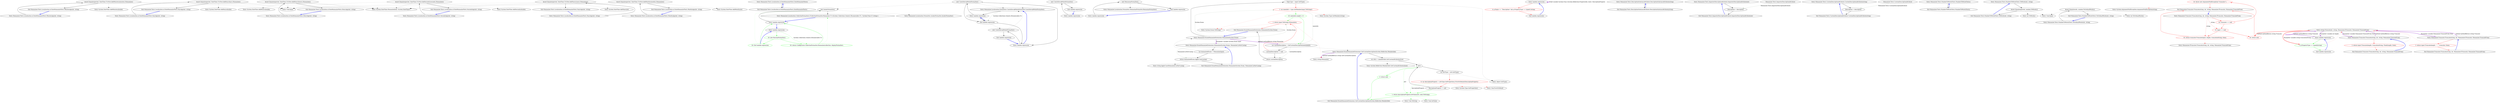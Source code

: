 digraph  {
m3_6 [cluster="System.DateTime.Humanize(bool, System.DateTime?)", file="DateHumanizeTests.cs", label="Entry System.DateTime.Humanize(bool, System.DateTime?)", span="17-17"];
m3_12 [cluster="Humanizer.Tests.Localisation.nl.DateHumanizeTests.MinutesAgo(int, string)", file="DateHumanizeTests.cs", label="Entry Humanizer.Tests.Localisation.nl.DateHumanizeTests.MinutesAgo(int, string)", span="35-35"];
m3_13 [cluster="Humanizer.Tests.Localisation.nl.DateHumanizeTests.MinutesAgo(int, string)", file="DateHumanizeTests.cs", label="Assert.Equal(expected, DateTime.UtcNow.AddMinutes(minutes).Humanize())", span="37-37"];
m3_14 [cluster="Humanizer.Tests.Localisation.nl.DateHumanizeTests.MinutesAgo(int, string)", file="DateHumanizeTests.cs", label="Exit Humanizer.Tests.Localisation.nl.DateHumanizeTests.MinutesAgo(int, string)", span="35-35"];
m3_19 [cluster="System.DateTime.AddMonths(int)", file="DateHumanizeTests.cs", label="Entry System.DateTime.AddMonths(int)", span="0-0"];
m3_2 [cluster="Humanizer.Tests.Localisation.nl.DateHumanizeTests.DaysAgo(int, string)", file="DateHumanizeTests.cs", label="Entry Humanizer.Tests.Localisation.nl.DateHumanizeTests.DaysAgo(int, string)", span="15-15"];
m3_3 [cluster="Humanizer.Tests.Localisation.nl.DateHumanizeTests.DaysAgo(int, string)", file="DateHumanizeTests.cs", label="Assert.Equal(expected, DateTime.UtcNow.AddDays(days).Humanize())", span="17-17"];
m3_4 [cluster="Humanizer.Tests.Localisation.nl.DateHumanizeTests.DaysAgo(int, string)", file="DateHumanizeTests.cs", label="Exit Humanizer.Tests.Localisation.nl.DateHumanizeTests.DaysAgo(int, string)", span="15-15"];
m3_15 [cluster="System.DateTime.AddMinutes(double)", file="DateHumanizeTests.cs", label="Entry System.DateTime.AddMinutes(double)", span="0-0"];
m3_23 [cluster="System.DateTime.AddSeconds(double)", file="DateHumanizeTests.cs", label="Entry System.DateTime.AddSeconds(double)", span="0-0"];
m3_27 [cluster="System.DateTime.AddYears(int)", file="DateHumanizeTests.cs", label="Entry System.DateTime.AddYears(int)", span="0-0"];
m3_0 [cluster="Humanizer.Tests.Localisation.nl.DateHumanizeTests.DateHumanizeTests()", file="DateHumanizeTests.cs", label="Entry Humanizer.Tests.Localisation.nl.DateHumanizeTests.DateHumanizeTests()", span="8-8"];
m3_1 [cluster="Humanizer.Tests.Localisation.nl.DateHumanizeTests.DateHumanizeTests()", file="DateHumanizeTests.cs", label="Exit Humanizer.Tests.Localisation.nl.DateHumanizeTests.DateHumanizeTests()", span="8-8"];
m3_8 [cluster="Humanizer.Tests.Localisation.nl.DateHumanizeTests.HoursAgo(int, string)", file="DateHumanizeTests.cs", label="Entry Humanizer.Tests.Localisation.nl.DateHumanizeTests.HoursAgo(int, string)", span="25-25"];
m3_9 [cluster="Humanizer.Tests.Localisation.nl.DateHumanizeTests.HoursAgo(int, string)", file="DateHumanizeTests.cs", label="Assert.Equal(expected, DateTime.UtcNow.AddHours(hours).Humanize())", span="27-27"];
m3_10 [cluster="Humanizer.Tests.Localisation.nl.DateHumanizeTests.HoursAgo(int, string)", file="DateHumanizeTests.cs", label="Exit Humanizer.Tests.Localisation.nl.DateHumanizeTests.HoursAgo(int, string)", span="25-25"];
m3_7 [cluster="Unk.Equal", file="DateHumanizeTests.cs", label="Entry Unk.Equal", span=""];
m3_20 [cluster="Humanizer.Tests.Localisation.nl.DateHumanizeTests.SecondsAgo(int, string)", file="DateHumanizeTests.cs", label="Entry Humanizer.Tests.Localisation.nl.DateHumanizeTests.SecondsAgo(int, string)", span="55-55"];
m3_21 [cluster="Humanizer.Tests.Localisation.nl.DateHumanizeTests.SecondsAgo(int, string)", file="DateHumanizeTests.cs", label="Assert.Equal(expected, DateTime.UtcNow.AddSeconds(seconds).Humanize())", span="57-57"];
m3_22 [cluster="Humanizer.Tests.Localisation.nl.DateHumanizeTests.SecondsAgo(int, string)", file="DateHumanizeTests.cs", label="Exit Humanizer.Tests.Localisation.nl.DateHumanizeTests.SecondsAgo(int, string)", span="55-55"];
m3_24 [cluster="Humanizer.Tests.Localisation.nl.DateHumanizeTests.YearsAgo(int, string)", file="DateHumanizeTests.cs", label="Entry Humanizer.Tests.Localisation.nl.DateHumanizeTests.YearsAgo(int, string)", span="65-65"];
m3_25 [cluster="Humanizer.Tests.Localisation.nl.DateHumanizeTests.YearsAgo(int, string)", file="DateHumanizeTests.cs", label="Assert.Equal(expected, DateTime.UtcNow.AddYears(years).Humanize())", span="67-67"];
m3_26 [cluster="Humanizer.Tests.Localisation.nl.DateHumanizeTests.YearsAgo(int, string)", file="DateHumanizeTests.cs", label="Exit Humanizer.Tests.Localisation.nl.DateHumanizeTests.YearsAgo(int, string)", span="65-65"];
m3_16 [cluster="Humanizer.Tests.Localisation.nl.DateHumanizeTests.MonthsAgo(int, string)", file="DateHumanizeTests.cs", label="Entry Humanizer.Tests.Localisation.nl.DateHumanizeTests.MonthsAgo(int, string)", span="45-45"];
m3_17 [cluster="Humanizer.Tests.Localisation.nl.DateHumanizeTests.MonthsAgo(int, string)", file="DateHumanizeTests.cs", label="Assert.Equal(expected, DateTime.UtcNow.AddMonths(months).Humanize())", span="47-47"];
m3_18 [cluster="Humanizer.Tests.Localisation.nl.DateHumanizeTests.MonthsAgo(int, string)", file="DateHumanizeTests.cs", label="Exit Humanizer.Tests.Localisation.nl.DateHumanizeTests.MonthsAgo(int, string)", span="45-45"];
m3_5 [cluster="System.DateTime.AddDays(double)", file="DateHumanizeTests.cs", label="Entry System.DateTime.AddDays(double)", span="0-0"];
m3_11 [cluster="System.DateTime.AddHours(double)", file="DateHumanizeTests.cs", label="Entry System.DateTime.AddHours(double)", span="0-0"];
m6_9 [cluster="lambda expression", file="EnglishNumberToWordsConverter.cs", label="new ArabicFormatter()", span="18-18"];
m6_20 [cluster="lambda expression", file="EnglishNumberToWordsConverter.cs", label="new CzechSlovakPolishFormatter()", span="21-21"];
m6_7 [cluster="Humanizer.CollectionHumanizeExtensions.Humanize<T>(System.Collections.Generic.IEnumerable<T>, System.Func<T, string>)", color=green, community=0, file="EnglishNumberToWordsConverter.cs", label="20: return Configurator.CollectionFormatter.Humanize(collection, displayFormatter);", span="32-32"];
m6_3 [cluster="Humanizer.Localisation.Formatters.RomanianFormatter.RomanianFormatter()", file="EnglishNumberToWordsConverter.cs", label="Entry Humanizer.Localisation.Formatters.RomanianFormatter.RomanianFormatter()", span="2-2"];
m6_15 [cluster="Humanizer.Localisation.Formatters.CzechSlovakPolishFormatter.CzechSlovakPolishFormatter()", file="EnglishNumberToWordsConverter.cs", label="Entry Humanizer.Localisation.Formatters.CzechSlovakPolishFormatter.CzechSlovakPolishFormatter()", span="2-2"];
m6_17 [cluster="lambda expression", file="EnglishNumberToWordsConverter.cs", label="new CzechSlovakPolishFormatter()", span="20-20"];
m6_16 [cluster="lambda expression", file="EnglishNumberToWordsConverter.cs", label="Entry lambda expression", span="20-20"];
m6_18 [cluster="lambda expression", file="EnglishNumberToWordsConverter.cs", label="Exit lambda expression", span="20-20"];
m6_19 [cluster="lambda expression", file="EnglishNumberToWordsConverter.cs", label="Entry lambda expression", span="21-21"];
m6_4 [cluster="lambda expression", file="EnglishNumberToWordsConverter.cs", label="Entry lambda expression", span="17-17"];
m6_5 [cluster="lambda expression", color=green, community=0, file="EnglishNumberToWordsConverter.cs", label="20: new RussianFormatter()", span="17-17"];
m6_6 [cluster="lambda expression", color=green, community=0, file="EnglishNumberToWordsConverter.cs", label="20: Exit lambda expression", span="17-17"];
m6_8 [cluster="lambda expression", file="EnglishNumberToWordsConverter.cs", label="Entry lambda expression", span="18-18"];
m6_11 [cluster="Humanizer.Localisation.Formatters.ArabicFormatter.ArabicFormatter()", file="EnglishNumberToWordsConverter.cs", label="Entry Humanizer.Localisation.Formatters.ArabicFormatter.ArabicFormatter()", span="2-2"];
m6_0 [cluster="lambda expression", file="EnglishNumberToWordsConverter.cs", label="Entry lambda expression", span="16-16"];
m6_1 [cluster="lambda expression", file="EnglishNumberToWordsConverter.cs", label="new RomanianFormatter()", span="16-16"];
m6_2 [cluster="lambda expression", file="EnglishNumberToWordsConverter.cs", label="Exit lambda expression", span="16-16"];
m6_10 [cluster="Humanizer.Localisation.CollectionFormatters.ICollectionFormatter.Humanize<T>(System.Collections.Generic.IEnumerable<T>, System.Func<T, string>)", file="EnglishNumberToWordsConverter.cs", label="Entry Humanizer.Localisation.CollectionFormatters.ICollectionFormatter.Humanize<T>(System.Collections.Generic.IEnumerable<T>, System.Func<T, string>)", span="20-20"];
m6_12 [cluster="lambda expression", file="EnglishNumberToWordsConverter.cs", label="Entry lambda expression", span="19-19"];
m6_13 [cluster="lambda expression", file="EnglishNumberToWordsConverter.cs", label="new CzechSlovakPolishFormatter()", span="19-19"];
m6_14 [cluster="lambda expression", file="EnglishNumberToWordsConverter.cs", label="Exit lambda expression", span="19-19"];
m6_21 [cluster="lambda expression", file="EnglishNumberToWordsConverter.cs", label="Exit lambda expression", span="21-21"];
m7_16 [cluster="string.Humanize()", file="EnumHumanizeExtensions.cs", label="Entry string.Humanize()", span="47-47"];
m7_25 [cluster="System.Reflection.MemberInfo.GetCustomAttributes(bool)", file="EnumHumanizeExtensions.cs", label="Entry System.Reflection.MemberInfo.GetCustomAttributes(bool)", span="0-0"];
m7_34 [cluster="string.ApplyCase(Humanizer.LetterCasing)", file="EnumHumanizeExtensions.cs", label="Entry string.ApplyCase(Humanizer.LetterCasing)", span="15-15"];
m7_13 [cluster="System.Enum.ToString()", file="EnumHumanizeExtensions.cs", label="Entry System.Enum.ToString()", span="0-0"];
m7_28 [cluster="Unk.GetValue", file="EnumHumanizeExtensions.cs", label="Entry Unk.GetValue", span=""];
m7_30 [cluster="Humanizer.EnumHumanizeExtensions.Humanize(System.Enum, Humanizer.LetterCasing)", file="EnumHumanizeExtensions.cs", label="Entry Humanizer.EnumHumanizeExtensions.Humanize(System.Enum, Humanizer.LetterCasing)", span="56-56"];
m7_31 [cluster="Humanizer.EnumHumanizeExtensions.Humanize(System.Enum, Humanizer.LetterCasing)", file="EnumHumanizeExtensions.cs", label="var humanizedEnum = Humanize(input)", span="58-58"];
m7_32 [cluster="Humanizer.EnumHumanizeExtensions.Humanize(System.Enum, Humanizer.LetterCasing)", file="EnumHumanizeExtensions.cs", label="return humanizedEnum.ApplyCase(casing);", span="60-60"];
m7_33 [cluster="Humanizer.EnumHumanizeExtensions.Humanize(System.Enum, Humanizer.LetterCasing)", file="EnumHumanizeExtensions.cs", label="Exit Humanizer.EnumHumanizeExtensions.Humanize(System.Enum, Humanizer.LetterCasing)", span="56-56"];
m7_14 [cluster="System.Type.GetMember(string)", file="EnumHumanizeExtensions.cs", label="Entry System.Type.GetMember(string)", span="0-0"];
m7_15 [cluster="Humanizer.EnumHumanizeExtensions.GetCustomDescription(System.Reflection.MemberInfo)", file="EnumHumanizeExtensions.cs", label="Entry Humanizer.EnumHumanizeExtensions.GetCustomDescription(System.Reflection.MemberInfo)", span="35-35"];
m7_17 [cluster="Humanizer.EnumHumanizeExtensions.GetCustomDescription(System.Reflection.MemberInfo)", file="EnumHumanizeExtensions.cs", label="var attrs = memberInfo.GetCustomAttributes(true)", span="37-37"];
m7_18 [cluster="Humanizer.EnumHumanizeExtensions.GetCustomDescription(System.Reflection.MemberInfo)", file="EnumHumanizeExtensions.cs", label=attrs, span="39-39"];
m7_19 [cluster="Humanizer.EnumHumanizeExtensions.GetCustomDescription(System.Reflection.MemberInfo)", file="EnumHumanizeExtensions.cs", label="var attrType = attr.GetType()", span="41-41"];
m7_23 [cluster="Humanizer.EnumHumanizeExtensions.GetCustomDescription(System.Reflection.MemberInfo)", color=green, community=0, file="EnumHumanizeExtensions.cs", label="3: return null;", span="47-47"];
m7_22 [cluster="Humanizer.EnumHumanizeExtensions.GetCustomDescription(System.Reflection.MemberInfo)", color=green, community=0, file="EnumHumanizeExtensions.cs", label="1: return descriptionProperty.GetValue(attr, null).ToString();", span="44-44"];
m7_20 [cluster="Humanizer.EnumHumanizeExtensions.GetCustomDescription(System.Reflection.MemberInfo)", color=red, community=0, file="EnumHumanizeExtensions.cs", label="6: var descriptionProperty = attrType.GetProperties().FirstOrDefault(DescriptionProperty)", span="42-42"];
m7_21 [cluster="Humanizer.EnumHumanizeExtensions.GetCustomDescription(System.Reflection.MemberInfo)", file="EnumHumanizeExtensions.cs", label="descriptionProperty != null", span="43-43"];
m7_24 [cluster="Humanizer.EnumHumanizeExtensions.GetCustomDescription(System.Reflection.MemberInfo)", file="EnumHumanizeExtensions.cs", label="Exit Humanizer.EnumHumanizeExtensions.GetCustomDescription(System.Reflection.MemberInfo)", span="35-35"];
m7_26 [cluster="System.Type.GetProperties()", file="EnumHumanizeExtensions.cs", label="Entry System.Type.GetProperties()", span="0-0"];
m7_12 [cluster="object.GetType()", file="EnumHumanizeExtensions.cs", label="Entry object.GetType()", span="0-0"];
m7_0 [cluster="lambda expression", file="EnumHumanizeExtensions.cs", label="Entry lambda expression", span="11-11"];
m7_1 [cluster="lambda expression", color=red, community=0, file="EnumHumanizeExtensions.cs", label="4: p.Name == ''Description'' && p.PropertyType == typeof (string)", span="11-11"];
m7_2 [cluster="lambda expression", file="EnumHumanizeExtensions.cs", label="Exit lambda expression", span="11-11"];
m7_27 [cluster="Unk.FirstOrDefault", file="EnumHumanizeExtensions.cs", label="Entry Unk.FirstOrDefault", span=""];
m7_29 [cluster="Unk.ToString", file="EnumHumanizeExtensions.cs", label="Entry Unk.ToString", span=""];
m7_3 [cluster="Humanizer.EnumHumanizeExtensions.Humanize(System.Enum)", file="EnumHumanizeExtensions.cs", label="Entry Humanizer.EnumHumanizeExtensions.Humanize(System.Enum)", span="18-18"];
m7_4 [cluster="Humanizer.EnumHumanizeExtensions.Humanize(System.Enum)", file="EnumHumanizeExtensions.cs", label="Type type = input.GetType()", span="20-20"];
m7_5 [cluster="Humanizer.EnumHumanizeExtensions.Humanize(System.Enum)", color=red, community=0, file="EnumHumanizeExtensions.cs", label="1: var memInfo = type.GetMember(input.ToString())", span="21-21"];
m7_10 [cluster="Humanizer.EnumHumanizeExtensions.Humanize(System.Enum)", color=red, community=0, file="EnumHumanizeExtensions.cs", label="1: return input.ToString().Humanize();", span="31-31"];
m7_6 [cluster="Humanizer.EnumHumanizeExtensions.Humanize(System.Enum)", color=green, community=0, file="EnumHumanizeExtensions.cs", label="18: memInfo.Length > 0", span="23-23"];
m7_7 [cluster="Humanizer.EnumHumanizeExtensions.Humanize(System.Enum)", file="EnumHumanizeExtensions.cs", label="var customDescription = GetCustomDescription(memInfo[0])", span="25-25"];
m7_8 [cluster="Humanizer.EnumHumanizeExtensions.Humanize(System.Enum)", file="EnumHumanizeExtensions.cs", label="customDescription != null", span="27-27"];
m7_9 [cluster="Humanizer.EnumHumanizeExtensions.Humanize(System.Enum)", file="EnumHumanizeExtensions.cs", label="return customDescription;", span="28-28"];
m7_11 [cluster="Humanizer.EnumHumanizeExtensions.Humanize(System.Enum)", file="EnumHumanizeExtensions.cs", label="Exit Humanizer.EnumHumanizeExtensions.Humanize(System.Enum)", span="18-18"];
m9_6 [cluster="Humanizer.Tests.DescriptionSubclassAttribute.DescriptionSubclassAttribute(string)", file="EnumUnderTest.cs", label="Entry Humanizer.Tests.DescriptionSubclassAttribute.DescriptionSubclassAttribute(string)", span="52-52"];
m9_7 [cluster="Humanizer.Tests.DescriptionSubclassAttribute.DescriptionSubclassAttribute(string)", file="EnumUnderTest.cs", label="Exit Humanizer.Tests.DescriptionSubclassAttribute.DescriptionSubclassAttribute(string)", span="52-52"];
m9_0 [cluster="Humanizer.Tests.ImposterDescriptionAttribute.ImposterDescriptionAttribute(int)", file="EnumUnderTest.cs", label="Entry Humanizer.Tests.ImposterDescriptionAttribute.ImposterDescriptionAttribute(int)", span="34-34"];
m9_1 [cluster="Humanizer.Tests.ImposterDescriptionAttribute.ImposterDescriptionAttribute(int)", file="EnumUnderTest.cs", label="Description = description", span="36-36"];
m9_2 [cluster="Humanizer.Tests.ImposterDescriptionAttribute.ImposterDescriptionAttribute(int)", file="EnumUnderTest.cs", label="Exit Humanizer.Tests.ImposterDescriptionAttribute.ImposterDescriptionAttribute(int)", span="34-34"];
m9_3 [cluster="Humanizer.Tests.CustomDescriptionAttribute.CustomDescriptionAttribute(string)", file="EnumUnderTest.cs", label="Entry Humanizer.Tests.CustomDescriptionAttribute.CustomDescriptionAttribute(string)", span="44-44"];
m9_4 [cluster="Humanizer.Tests.CustomDescriptionAttribute.CustomDescriptionAttribute(string)", file="EnumUnderTest.cs", label="Description = description", span="46-46"];
m9_5 [cluster="Humanizer.Tests.CustomDescriptionAttribute.CustomDescriptionAttribute(string)", file="EnumUnderTest.cs", label="Exit Humanizer.Tests.CustomDescriptionAttribute.CustomDescriptionAttribute(string)", span="44-44"];
m9_8 [file="EnumUnderTest.cs", label="Humanizer.Tests.ImposterDescriptionAttribute", span=""];
m9_9 [file="EnumUnderTest.cs", label="Humanizer.Tests.CustomDescriptionAttribute", span=""];
m11_0 [cluster="Humanizer.Tests.NumberToWordsTests.NumberToWordsTests()", file="NumberToWordsTests.cs", label="Entry Humanizer.Tests.NumberToWordsTests.NumberToWordsTests()", span="7-7"];
m11_1 [cluster="Humanizer.Tests.NumberToWordsTests.NumberToWordsTests()", file="NumberToWordsTests.cs", label="Exit Humanizer.Tests.NumberToWordsTests.NumberToWordsTests()", span="7-7"];
m11_2 [cluster="Humanizer.Tests.NumberToWordsTests.ToWords(int, string)", file="NumberToWordsTests.cs", label="Entry Humanizer.Tests.NumberToWordsTests.ToWords(int, string)", span="40-40"];
m11_3 [cluster="Humanizer.Tests.NumberToWordsTests.ToWords(int, string)", file="NumberToWordsTests.cs", label="Assert.Equal(expected, number.ToWords())", span="42-42"];
m11_4 [cluster="Humanizer.Tests.NumberToWordsTests.ToWords(int, string)", file="NumberToWordsTests.cs", label="Exit Humanizer.Tests.NumberToWordsTests.ToWords(int, string)", span="40-40"];
m11_6 [cluster="Unk.Equal", file="NumberToWordsTests.cs", label="Entry Unk.Equal", span=""];
m11_7 [cluster="Humanizer.Tests.NumberToWordsTests.ToOrdinalWords(int, string)", file="NumberToWordsTests.cs", label="Entry Humanizer.Tests.NumberToWordsTests.ToOrdinalWords(int, string)", span="88-88"];
m11_8 [cluster="Humanizer.Tests.NumberToWordsTests.ToOrdinalWords(int, string)", file="NumberToWordsTests.cs", label="Assert.Equal(words, number.ToOrdinalWords())", span="90-90"];
m11_9 [cluster="Humanizer.Tests.NumberToWordsTests.ToOrdinalWords(int, string)", file="NumberToWordsTests.cs", label="Exit Humanizer.Tests.NumberToWordsTests.ToOrdinalWords(int, string)", span="88-88"];
m11_5 [cluster="int.ToWords()", file="NumberToWordsTests.cs", label="Entry int.ToWords()", span="14-14"];
m11_10 [cluster="int.ToOrdinalWords()", file="NumberToWordsTests.cs", label="Entry int.ToOrdinalWords()", span="48-48"];
m13_17 [cluster="System.ArgumentNullException.ArgumentNullException(string)", file="Truncator.cs", label="Entry System.ArgumentNullException.ArgumentNullException(string)", span="0-0"];
m13_0 [cluster="lambda expression", file="Truncator.cs", label="Entry lambda expression", span="15-15"];
m13_1 [cluster="lambda expression", color=green, community=0, file="Truncator.cs", label="2: p.PropertyType == typeof(string)", span="15-15"];
m13_2 [cluster="lambda expression", file="Truncator.cs", label="Exit lambda expression", span="15-15"];
m13_4 [cluster="Humanizer.Truncator.Truncate(string, int, Humanizer.ITruncator, Humanizer.TruncateFrom)", file="Truncator.cs", label="Entry Humanizer.Truncator.Truncate(string, int, Humanizer.ITruncator, Humanizer.TruncateFrom)", span="28-28"];
m13_5 [cluster="Humanizer.Truncator.Truncate(string, int, Humanizer.ITruncator, Humanizer.TruncateFrom)", color=red, community=0, file="Truncator.cs", label="2: return input.Truncate(length, ''…'', truncator, from);", span="30-30"];
m13_6 [cluster="Humanizer.Truncator.Truncate(string, int, Humanizer.ITruncator, Humanizer.TruncateFrom)", file="Truncator.cs", label="Exit Humanizer.Truncator.Truncate(string, int, Humanizer.ITruncator, Humanizer.TruncateFrom)", span="28-28"];
m13_3 [cluster="string.Truncate(int, string, Humanizer.ITruncator, Humanizer.TruncateFrom)", file="Truncator.cs", label="Entry string.Truncate(int, string, Humanizer.ITruncator, Humanizer.TruncateFrom)", span="55-55"];
m13_10 [cluster="Humanizer.Truncator.Truncate(string, int, string, Humanizer.ITruncator, Humanizer.TruncateFrom)", file="Truncator.cs", label="Entry Humanizer.Truncator.Truncate(string, int, string, Humanizer.ITruncator, Humanizer.TruncateFrom)", span="55-55"];
m13_11 [cluster="Humanizer.Truncator.Truncate(string, int, string, Humanizer.ITruncator, Humanizer.TruncateFrom)", color=red, community=0, file="Truncator.cs", label="16: truncator == null", span="57-57"];
m13_13 [cluster="Humanizer.Truncator.Truncate(string, int, string, Humanizer.ITruncator, Humanizer.TruncateFrom)", color=red, community=0, file="Truncator.cs", label="15: input == null", span="60-60"];
m13_15 [cluster="Humanizer.Truncator.Truncate(string, int, string, Humanizer.ITruncator, Humanizer.TruncateFrom)", color=red, community=0, file="Truncator.cs", label="16: return truncator.Truncate(input, length, truncationString, from);", span="63-63"];
m13_12 [cluster="Humanizer.Truncator.Truncate(string, int, string, Humanizer.ITruncator, Humanizer.TruncateFrom)", color=red, community=0, file="Truncator.cs", label="16: throw new ArgumentNullException(''truncator'');", span="58-58"];
m13_14 [cluster="Humanizer.Truncator.Truncate(string, int, string, Humanizer.ITruncator, Humanizer.TruncateFrom)", color=red, community=0, file="Truncator.cs", label="16: return null;", span="61-61"];
m13_16 [cluster="Humanizer.Truncator.Truncate(string, int, string, Humanizer.ITruncator, Humanizer.TruncateFrom)", file="Truncator.cs", label="Exit Humanizer.Truncator.Truncate(string, int, string, Humanizer.ITruncator, Humanizer.TruncateFrom)", span="55-55"];
m13_18 [cluster="Humanizer.ITruncator.Truncate(string, int, string, Humanizer.TruncateFrom)", file="Truncator.cs", label="Entry Humanizer.ITruncator.Truncate(string, int, string, Humanizer.TruncateFrom)", span="15-15"];
m13_7 [cluster="Humanizer.Truncator.Truncate(string, int, string, Humanizer.TruncateFrom)", file="Truncator.cs", label="Entry Humanizer.Truncator.Truncate(string, int, string, Humanizer.TruncateFrom)", span="41-41"];
m13_8 [cluster="Humanizer.Truncator.Truncate(string, int, string, Humanizer.TruncateFrom)", color=red, community=0, file="Truncator.cs", label="2: return input.Truncate(length, truncationString, FixedLength, from);", span="43-43"];
m13_9 [cluster="Humanizer.Truncator.Truncate(string, int, string, Humanizer.TruncateFrom)", file="Truncator.cs", label="Exit Humanizer.Truncator.Truncate(string, int, string, Humanizer.TruncateFrom)", span="41-41"];
m3_12 -> m3_13  [key=0, style=solid];
m3_13 -> m3_14  [key=0, style=solid];
m3_13 -> m3_15  [key=2, style=dotted];
m3_13 -> m3_6  [key=2, style=dotted];
m3_13 -> m3_7  [key=2, style=dotted];
m3_14 -> m3_12  [color=blue, key=0, style=bold];
m3_2 -> m3_3  [key=0, style=solid];
m3_3 -> m3_4  [key=0, style=solid];
m3_3 -> m3_5  [key=2, style=dotted];
m3_3 -> m3_6  [key=2, style=dotted];
m3_3 -> m3_7  [key=2, style=dotted];
m3_4 -> m3_2  [color=blue, key=0, style=bold];
m3_0 -> m3_1  [key=0, style=solid];
m3_1 -> m3_0  [color=blue, key=0, style=bold];
m3_8 -> m3_9  [key=0, style=solid];
m3_9 -> m3_10  [key=0, style=solid];
m3_9 -> m3_11  [key=2, style=dotted];
m3_9 -> m3_6  [key=2, style=dotted];
m3_9 -> m3_7  [key=2, style=dotted];
m3_10 -> m3_8  [color=blue, key=0, style=bold];
m3_20 -> m3_21  [key=0, style=solid];
m3_21 -> m3_22  [key=0, style=solid];
m3_21 -> m3_23  [key=2, style=dotted];
m3_21 -> m3_6  [key=2, style=dotted];
m3_21 -> m3_7  [key=2, style=dotted];
m3_22 -> m3_20  [color=blue, key=0, style=bold];
m3_24 -> m3_25  [key=0, style=solid];
m3_25 -> m3_26  [key=0, style=solid];
m3_25 -> m3_27  [key=2, style=dotted];
m3_25 -> m3_6  [key=2, style=dotted];
m3_25 -> m3_7  [key=2, style=dotted];
m3_26 -> m3_24  [color=blue, key=0, style=bold];
m3_16 -> m3_17  [key=0, style=solid];
m3_17 -> m3_18  [key=0, style=solid];
m3_17 -> m3_19  [key=2, style=dotted];
m3_17 -> m3_6  [key=2, style=dotted];
m3_17 -> m3_7  [key=2, style=dotted];
m3_18 -> m3_16  [color=blue, key=0, style=bold];
m6_9 -> m6_10  [key=0, style=solid];
m6_9 -> m6_11  [key=2, style=dotted];
m6_20 -> m6_21  [key=0, style=solid];
m6_20 -> m6_15  [key=2, style=dotted];
m6_7 -> m6_8  [color=green, key=0, style=solid];
m6_7 -> m6_10  [color=green, key=2, style=dotted];
m6_15 -> m6_16  [key=0, style=solid];
m6_15 -> m6_18  [color=darkseagreen4, key=1, label="System.Collections.Generic.IEnumerable<T>", style=dashed];
m6_17 -> m6_9  [key=2, style=dotted];
m6_17 -> m6_19  [key=0, style=solid];
m6_17 -> m6_18  [key=0, style=solid];
m6_17 -> m6_15  [key=2, style=dotted];
m6_16 -> m6_17  [key=0, style=solid];
m6_16 -> m6_18  [key=0, style=solid];
m6_18 -> m6_19  [key=0, style=solid];
m6_18 -> m6_20  [key=2, style=dotted];
m6_18 -> m6_16  [color=blue, key=0, style=bold];
m6_19 -> m6_15  [color=blue, key=0, style=bold];
m6_19 -> m6_20  [key=0, style=solid];
m6_4 -> m6_5  [color=green, key=0, style=solid];
m6_4 -> m6_7  [color=green, key=1, label="System.Collections.Generic.IEnumerable<T>", style=dashed];
m6_5 -> m6_6  [color=green, key=0, style=solid];
m6_5 -> m6_7  [color=green, key=0, style=solid];
m6_6 -> m6_8  [color=green, key=0, style=solid];
m6_6 -> m6_9  [color=green, key=2, style=dotted];
m6_6 -> m6_4  [color=blue, key=0, style=bold];
m6_8 -> m6_4  [color=blue, key=0, style=bold];
m6_8 -> m6_9  [key=0, style=solid];
m6_0 -> m6_1  [key=0, style=solid];
m6_1 -> m6_2  [key=0, style=solid];
m6_1 -> m6_3  [key=2, style=dotted];
m6_2 -> m6_0  [color=blue, key=0, style=bold];
m6_10 -> m6_8  [color=blue, key=0, style=bold];
m6_12 -> m6_13  [key=0, style=solid];
m6_13 -> m6_14  [key=0, style=solid];
m6_13 -> m6_15  [key=2, style=dotted];
m6_14 -> m6_12  [color=blue, key=0, style=bold];
m6_21 -> m6_19  [color=blue, key=0, style=bold];
m7_30 -> m7_31  [key=0, style=solid];
m7_30 -> m7_32  [color=darkseagreen4, key=1, label="Humanizer.LetterCasing", style=dashed];
m7_31 -> m7_32  [key=0, style=solid];
m7_31 -> m7_3  [key=2, style=dotted];
m7_32 -> m7_33  [key=0, style=solid];
m7_32 -> m7_34  [key=2, style=dotted];
m7_33 -> m7_30  [color=blue, key=0, style=bold];
m7_15 -> m7_17  [key=0, style=solid];
m7_15 -> m7_16  [color=darkorchid, key=3, label="method methodReturn string GetCustomDescription", style=bold];
m7_17 -> m7_18  [key=0, style=solid];
m7_17 -> m7_25  [key=2, style=dotted];
m7_18 -> m7_19  [key=0, style=solid];
m7_18 -> m7_23  [color=green, key=0, style=solid];
m7_18 -> m7_22  [color=green, key=1, label=attr, style=dashed];
m7_19 -> m7_20  [color=red, key=0, style=solid];
m7_19 -> m7_12  [key=2, style=dotted];
m7_23 -> m7_24  [color=green, key=0, style=solid];
m7_22 -> m7_24  [color=green, key=0, style=solid];
m7_22 -> m7_28  [color=green, key=2, style=dotted];
m7_22 -> m7_29  [color=green, key=2, style=dotted];
m7_20 -> m7_21  [color=red, key=0, style=solid];
m7_20 -> m7_26  [color=red, key=2, style=dotted];
m7_20 -> m7_27  [color=red, key=2, style=dotted];
m7_20 -> m7_22  [color=green, key=1, label=descriptionProperty, style=dashed];
m7_21 -> m7_22  [color=green, key=0, style=solid];
m7_21 -> m7_18  [key=0, style=solid];
m7_24 -> m7_15  [color=blue, key=0, style=bold];
m7_0 -> m7_1  [color=red, key=0, style=solid];
m7_0 -> m7_0  [color=darkorchid, key=3, label="Field variable System.Func<System.Reflection.PropertyInfo, bool> DescriptionProperty", style=bold];
m7_1 -> m7_2  [color=red, key=0, style=solid];
m7_2 -> m7_0  [color=blue, key=0, style=bold];
m7_3 -> m7_4  [key=0, style=solid];
m7_3 -> m7_5  [color=darkseagreen4, key=1, label="System.Enum", style=dashed];
m7_3 -> m7_10  [color=darkseagreen4, key=1, label="System.Enum", style=dashed];
m7_3 -> m7_7  [color=darkorchid, key=3, label="method methodReturn string Humanize", style=bold];
m7_3 -> m7_30  [color=darkorchid, key=3, label="Parameter variable System.Enum input", style=bold];
m7_4 -> m7_5  [color=red, key=0, style=solid];
m7_4 -> m7_12  [key=2, style=dotted];
m7_5 -> m7_6  [color=green, key=0, style=solid];
m7_5 -> m7_13  [color=red, key=2, style=dotted];
m7_5 -> m7_14  [color=red, key=2, style=dotted];
m7_5 -> m7_7  [color=darkseagreen4, key=1, label=memInfo, style=dashed];
m7_10 -> m7_11  [color=red, key=0, style=solid];
m7_10 -> m7_13  [color=red, key=2, style=dotted];
m7_10 -> m7_16  [color=red, key=2, style=dotted];
m7_6 -> m7_7  [color=green, key=0, style=solid];
m7_6 -> m7_10  [color=green, key=0, style=solid];
m7_7 -> m7_8  [key=0, style=solid];
m7_7 -> m7_15  [key=2, style=dotted];
m7_7 -> m7_9  [color=darkseagreen4, key=1, label=customDescription, style=dashed];
m7_8 -> m7_9  [key=0, style=solid];
m7_8 -> m7_10  [color=red, key=0, style=solid];
m7_9 -> m7_11  [key=0, style=solid];
m7_11 -> m7_3  [color=blue, key=0, style=bold];
m9_6 -> m9_7  [key=0, style=solid];
m9_7 -> m9_6  [color=blue, key=0, style=bold];
m9_0 -> m9_1  [key=0, style=solid];
m9_1 -> m9_2  [key=0, style=solid];
m9_2 -> m9_0  [color=blue, key=0, style=bold];
m9_3 -> m9_4  [key=0, style=solid];
m9_4 -> m9_5  [key=0, style=solid];
m9_5 -> m9_3  [color=blue, key=0, style=bold];
m9_8 -> m9_1  [color=darkseagreen4, key=1, label="Humanizer.Tests.ImposterDescriptionAttribute", style=dashed];
m9_9 -> m9_4  [color=darkseagreen4, key=1, label="Humanizer.Tests.CustomDescriptionAttribute", style=dashed];
m11_0 -> m11_1  [key=0, style=solid];
m11_1 -> m11_0  [color=blue, key=0, style=bold];
m11_2 -> m11_3  [key=0, style=solid];
m11_3 -> m11_4  [key=0, style=solid];
m11_3 -> m11_5  [key=2, style=dotted];
m11_3 -> m11_6  [key=2, style=dotted];
m11_4 -> m11_2  [color=blue, key=0, style=bold];
m11_7 -> m11_8  [key=0, style=solid];
m11_8 -> m11_9  [key=0, style=solid];
m11_8 -> m11_10  [key=2, style=dotted];
m11_8 -> m11_6  [key=2, style=dotted];
m11_9 -> m11_7  [color=blue, key=0, style=bold];
m13_0 -> m13_1  [color=green, key=0, style=solid];
m13_0 -> m13_3  [color=darkorchid, key=3, label="method methodReturn string Truncate", style=bold];
m13_1 -> m13_2  [color=green, key=0, style=solid];
m13_1 -> m13_3  [color=red, key=2, style=dotted];
m13_2 -> m13_0  [color=blue, key=0, style=bold];
m13_4 -> m13_5  [color=red, key=0, style=solid];
m13_4 -> m13_3  [color=darkorchid, key=3, label="method methodReturn string Truncate", style=bold];
m13_5 -> m13_6  [color=red, key=0, style=solid];
m13_5 -> m13_3  [color=red, key=2, style=dotted];
m13_6 -> m13_4  [color=blue, key=0, style=bold];
m13_3 -> m13_0  [color=darkorchid, key=3, label="Parameter variable int length", style=bold];
m13_3 -> m13_4  [color=darkorchid, key=3, label="Parameter variable Humanizer.TruncateFrom from", style=bold];
m13_3 -> m13_7  [color=darkorchid, key=3, label="Parameter variable Humanizer.TruncateFrom from", style=bold];
m13_3 -> m13_1  [color=red, key=3, label="Parameter variable string truncationString", style=bold];
m13_3 -> m13_14  [color=red, key=3, label="method methodReturn string Truncate", style=bold];
m13_10 -> m13_11  [color=red, key=0, style=solid];
m13_10 -> m13_13  [color=red, key=1, label=string, style=dashed];
m13_10 -> m13_15  [color=red, key=1, label=string, style=dashed];
m13_11 -> m13_12  [color=red, key=0, style=solid];
m13_11 -> m13_13  [color=red, key=0, style=solid];
m13_13 -> m13_14  [color=red, key=0, style=solid];
m13_13 -> m13_15  [color=red, key=0, style=solid];
m13_15 -> m13_16  [color=red, key=0, style=solid];
m13_15 -> m13_18  [color=red, key=2, style=dotted];
m13_12 -> m13_16  [color=red, key=0, style=solid];
m13_12 -> m13_17  [color=red, key=2, style=dotted];
m13_14 -> m13_16  [color=red, key=0, style=solid];
m13_16 -> m13_10  [color=blue, key=0, style=bold];
m13_7 -> m13_8  [color=red, key=0, style=solid];
m13_7 -> m13_3  [color=darkorchid, key=3, label="method methodReturn string Truncate", style=bold];
m13_8 -> m13_9  [color=red, key=0, style=solid];
m13_8 -> m13_3  [color=red, key=2, style=dotted];
m13_9 -> m13_7  [color=blue, key=0, style=bold];
}
